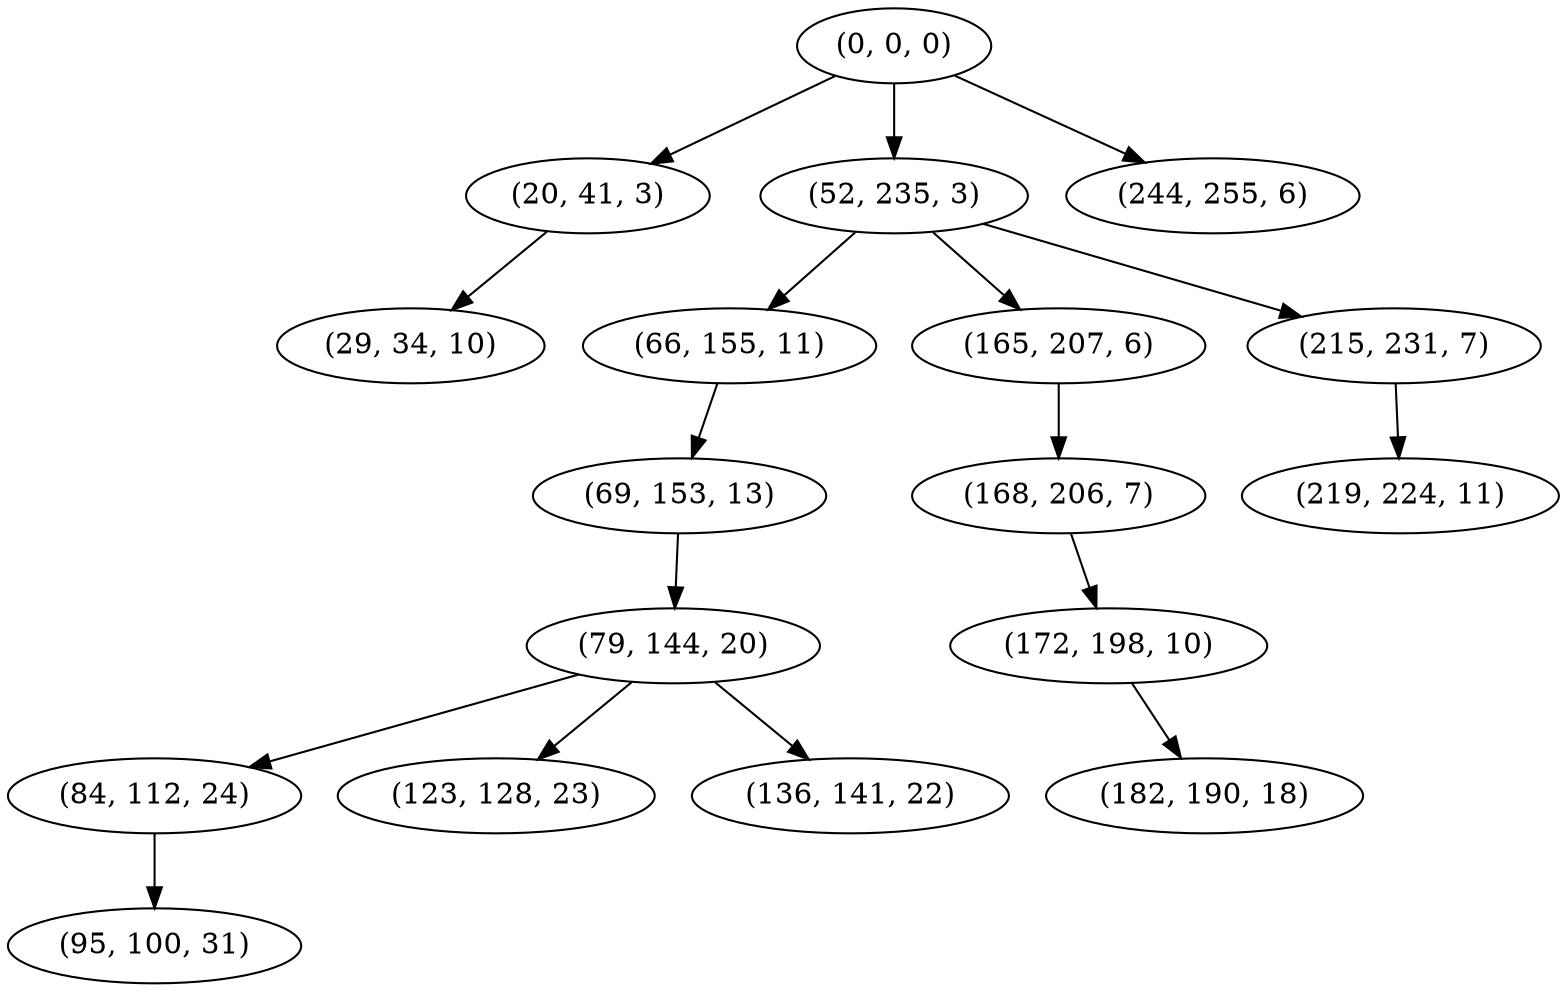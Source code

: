 digraph tree {
    "(0, 0, 0)";
    "(20, 41, 3)";
    "(29, 34, 10)";
    "(52, 235, 3)";
    "(66, 155, 11)";
    "(69, 153, 13)";
    "(79, 144, 20)";
    "(84, 112, 24)";
    "(95, 100, 31)";
    "(123, 128, 23)";
    "(136, 141, 22)";
    "(165, 207, 6)";
    "(168, 206, 7)";
    "(172, 198, 10)";
    "(182, 190, 18)";
    "(215, 231, 7)";
    "(219, 224, 11)";
    "(244, 255, 6)";
    "(0, 0, 0)" -> "(20, 41, 3)";
    "(0, 0, 0)" -> "(52, 235, 3)";
    "(0, 0, 0)" -> "(244, 255, 6)";
    "(20, 41, 3)" -> "(29, 34, 10)";
    "(52, 235, 3)" -> "(66, 155, 11)";
    "(52, 235, 3)" -> "(165, 207, 6)";
    "(52, 235, 3)" -> "(215, 231, 7)";
    "(66, 155, 11)" -> "(69, 153, 13)";
    "(69, 153, 13)" -> "(79, 144, 20)";
    "(79, 144, 20)" -> "(84, 112, 24)";
    "(79, 144, 20)" -> "(123, 128, 23)";
    "(79, 144, 20)" -> "(136, 141, 22)";
    "(84, 112, 24)" -> "(95, 100, 31)";
    "(165, 207, 6)" -> "(168, 206, 7)";
    "(168, 206, 7)" -> "(172, 198, 10)";
    "(172, 198, 10)" -> "(182, 190, 18)";
    "(215, 231, 7)" -> "(219, 224, 11)";
}
